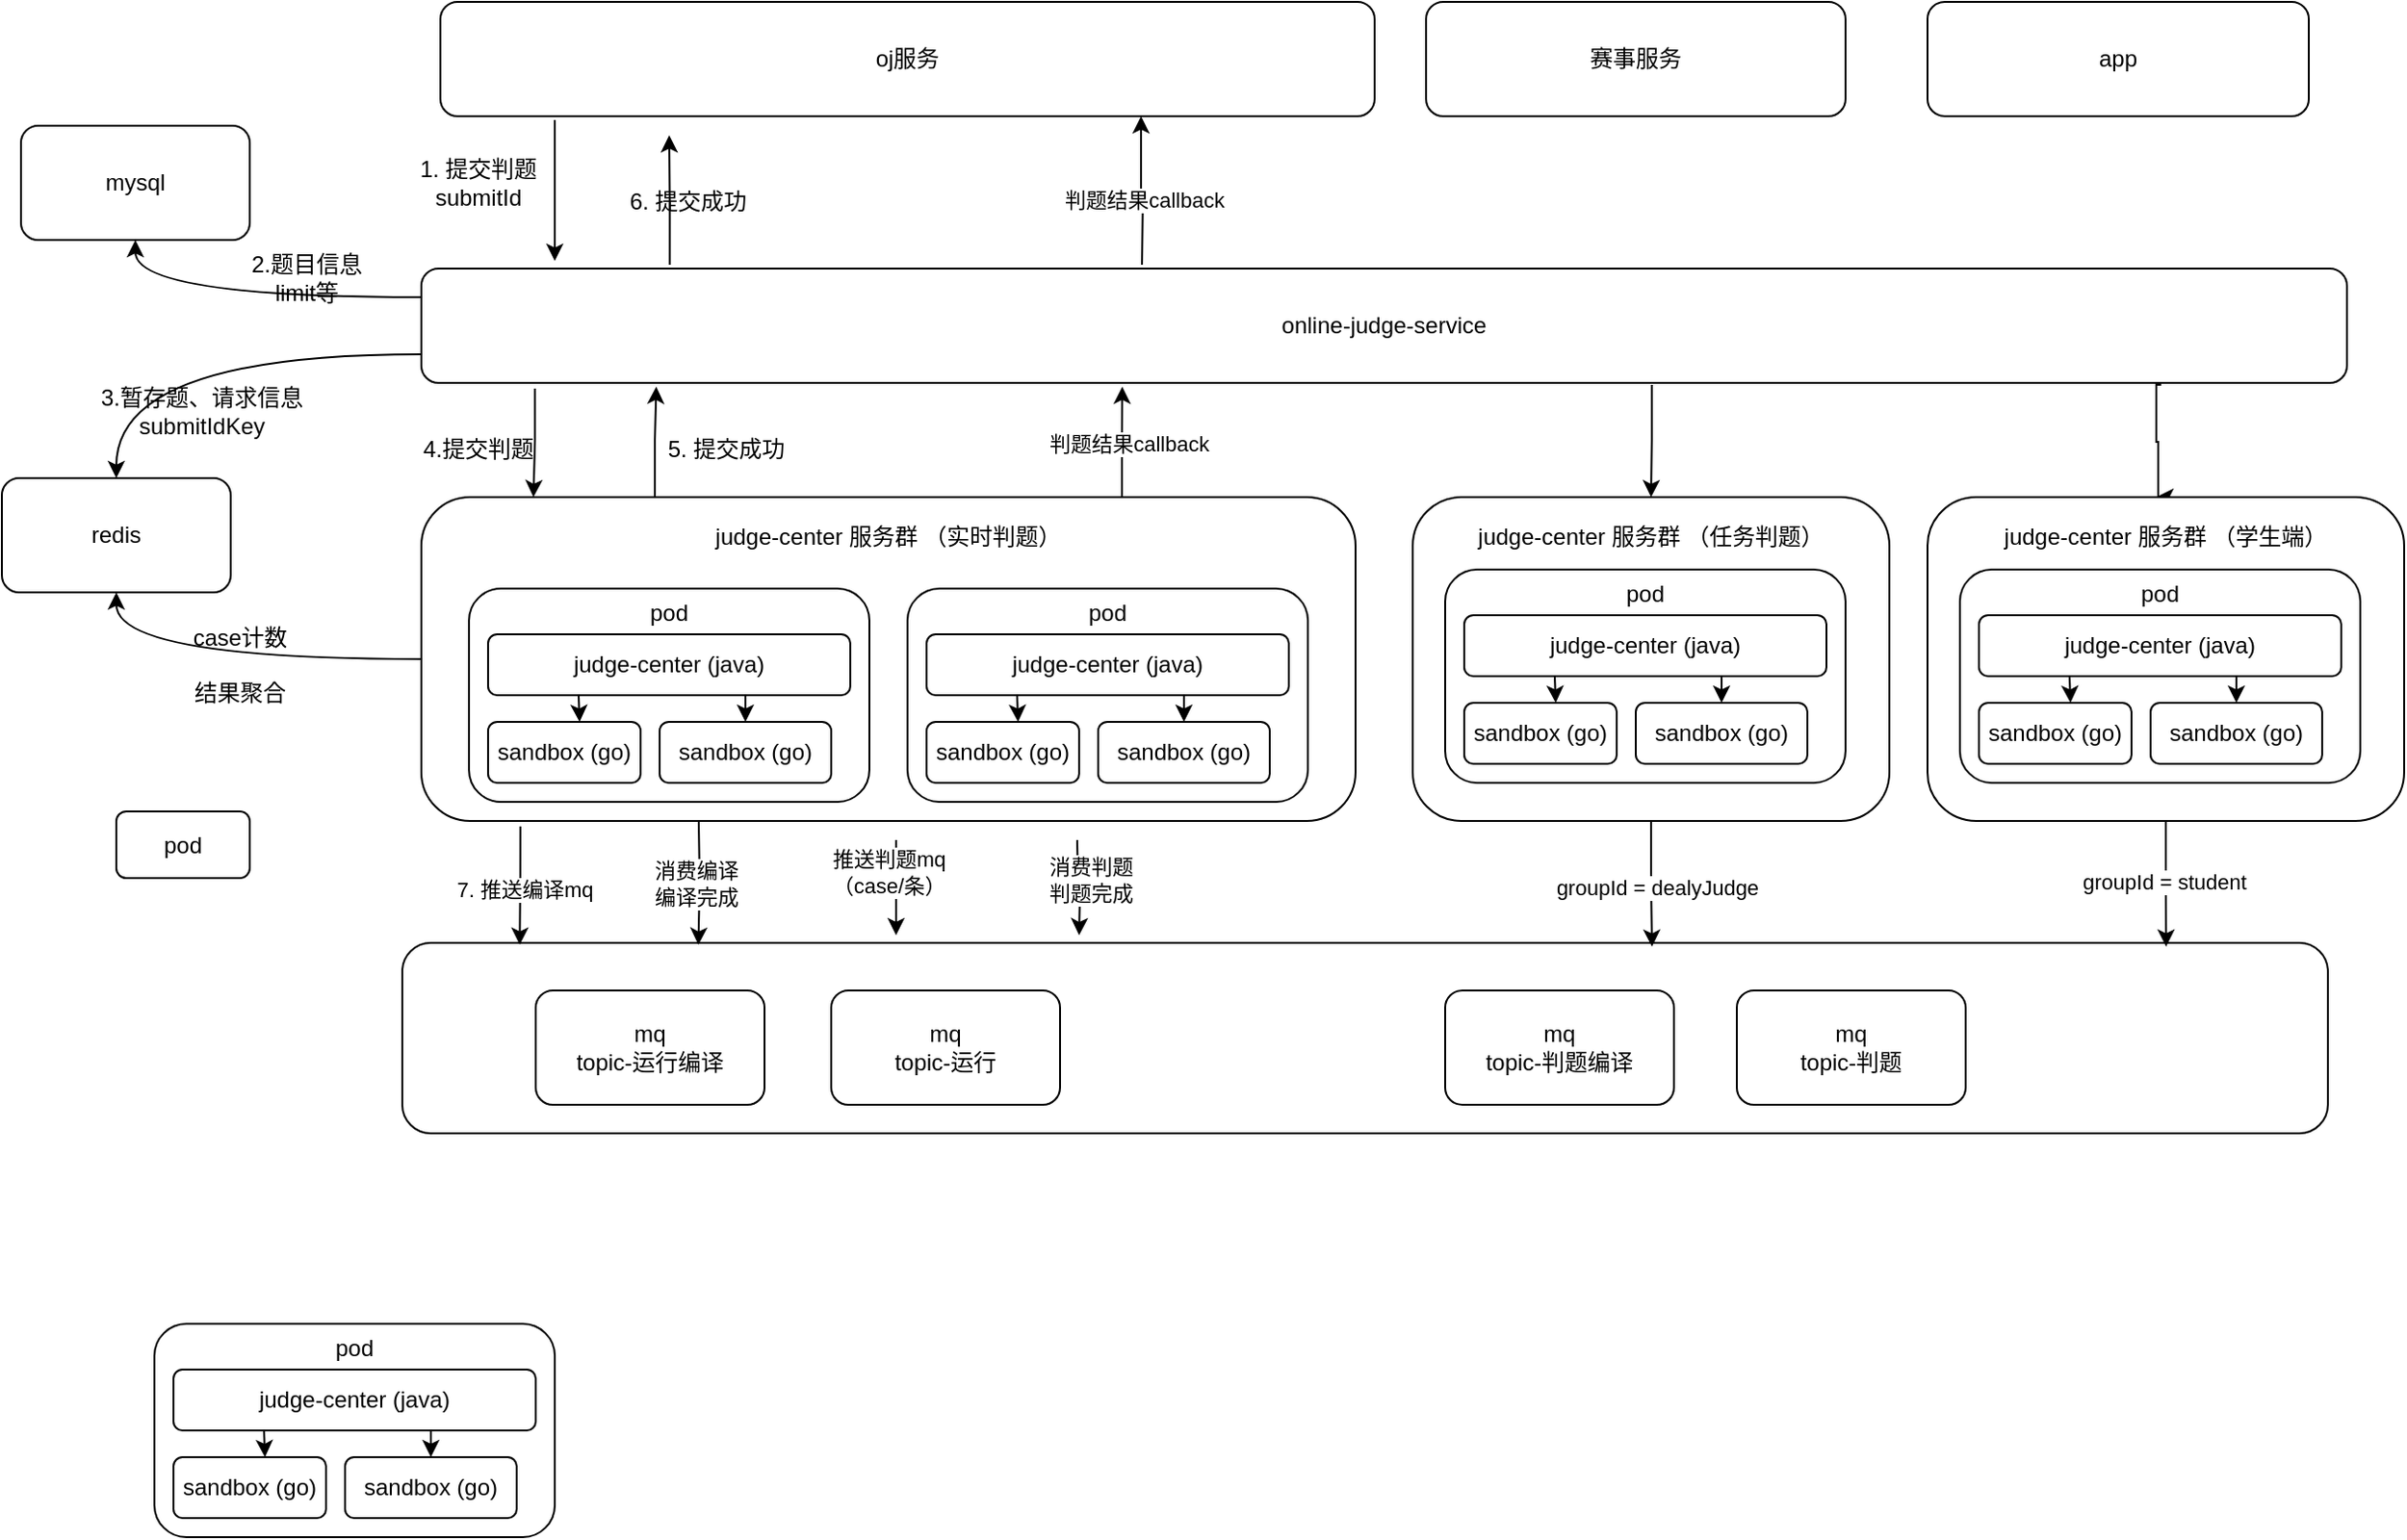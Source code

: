 <mxfile version="24.7.14">
  <diagram name="第 1 页" id="IYB_3KnUkmV5FH9QuN5l">
    <mxGraphModel dx="1434" dy="755" grid="1" gridSize="10" guides="1" tooltips="1" connect="1" arrows="1" fold="1" page="1" pageScale="1" pageWidth="827" pageHeight="1169" math="0" shadow="0">
      <root>
        <mxCell id="0" />
        <mxCell id="1" parent="0" />
        <mxCell id="oX1zahlx5rYVZvXtA2q4-13" value="" style="rounded=1;whiteSpace=wrap;html=1;" parent="1" vertex="1">
          <mxGeometry x="360" y="654" width="1010" height="100" as="geometry" />
        </mxCell>
        <mxCell id="oX1zahlx5rYVZvXtA2q4-1" value="oj服务" style="rounded=1;whiteSpace=wrap;html=1;" parent="1" vertex="1">
          <mxGeometry x="380" y="160" width="490" height="60" as="geometry" />
        </mxCell>
        <mxCell id="oX1zahlx5rYVZvXtA2q4-18" style="edgeStyle=orthogonalEdgeStyle;rounded=0;orthogonalLoop=1;jettySize=auto;html=1;exitX=0;exitY=0.25;exitDx=0;exitDy=0;entryX=0.5;entryY=1;entryDx=0;entryDy=0;curved=1;" parent="1" source="oX1zahlx5rYVZvXtA2q4-2" target="oX1zahlx5rYVZvXtA2q4-4" edge="1">
          <mxGeometry relative="1" as="geometry" />
        </mxCell>
        <mxCell id="oX1zahlx5rYVZvXtA2q4-19" style="edgeStyle=orthogonalEdgeStyle;rounded=0;orthogonalLoop=1;jettySize=auto;html=1;exitX=0;exitY=0.75;exitDx=0;exitDy=0;entryX=0.5;entryY=0;entryDx=0;entryDy=0;curved=1;" parent="1" source="oX1zahlx5rYVZvXtA2q4-2" target="oX1zahlx5rYVZvXtA2q4-5" edge="1">
          <mxGeometry relative="1" as="geometry" />
        </mxCell>
        <mxCell id="oX1zahlx5rYVZvXtA2q4-27" style="edgeStyle=orthogonalEdgeStyle;rounded=0;orthogonalLoop=1;jettySize=auto;html=1;exitX=0.129;exitY=-0.033;exitDx=0;exitDy=0;exitPerimeter=0;" parent="1" source="oX1zahlx5rYVZvXtA2q4-2" edge="1">
          <mxGeometry relative="1" as="geometry">
            <mxPoint x="500" y="230" as="targetPoint" />
          </mxGeometry>
        </mxCell>
        <mxCell id="jhO21iNm7kxq1k48zXee-12" style="edgeStyle=orthogonalEdgeStyle;rounded=0;orthogonalLoop=1;jettySize=auto;html=1;entryX=0.75;entryY=1;entryDx=0;entryDy=0;" edge="1" parent="1" target="oX1zahlx5rYVZvXtA2q4-1">
          <mxGeometry relative="1" as="geometry">
            <mxPoint x="748" y="298" as="sourcePoint" />
          </mxGeometry>
        </mxCell>
        <mxCell id="jhO21iNm7kxq1k48zXee-14" value="判题结果callback" style="edgeLabel;html=1;align=center;verticalAlign=middle;resizable=0;points=[];" vertex="1" connectable="0" parent="jhO21iNm7kxq1k48zXee-12">
          <mxGeometry x="-0.139" relative="1" as="geometry">
            <mxPoint as="offset" />
          </mxGeometry>
        </mxCell>
        <mxCell id="jhO21iNm7kxq1k48zXee-20" style="edgeStyle=orthogonalEdgeStyle;rounded=0;orthogonalLoop=1;jettySize=auto;html=1;exitX=0.639;exitY=1.017;exitDx=0;exitDy=0;exitPerimeter=0;" edge="1" parent="1" source="oX1zahlx5rYVZvXtA2q4-2" target="oX1zahlx5rYVZvXtA2q4-10">
          <mxGeometry relative="1" as="geometry" />
        </mxCell>
        <mxCell id="jhO21iNm7kxq1k48zXee-21" style="edgeStyle=orthogonalEdgeStyle;rounded=0;orthogonalLoop=1;jettySize=auto;html=1;exitX=0.908;exitY=1;exitDx=0;exitDy=0;exitPerimeter=0;" edge="1" parent="1">
          <mxGeometry relative="1" as="geometry">
            <mxPoint x="1282.08" y="360" as="sourcePoint" />
            <mxPoint x="1280" y="420" as="targetPoint" />
            <Array as="points">
              <mxPoint x="1282" y="361" />
              <mxPoint x="1280" y="361" />
              <mxPoint x="1280" y="391" />
              <mxPoint x="1281" y="391" />
            </Array>
          </mxGeometry>
        </mxCell>
        <mxCell id="oX1zahlx5rYVZvXtA2q4-2" value="online-judge-service" style="rounded=1;whiteSpace=wrap;html=1;" parent="1" vertex="1">
          <mxGeometry x="370" y="300" width="1010" height="60" as="geometry" />
        </mxCell>
        <mxCell id="jhO21iNm7kxq1k48zXee-4" style="edgeStyle=orthogonalEdgeStyle;rounded=0;orthogonalLoop=1;jettySize=auto;html=1;exitX=0;exitY=0.5;exitDx=0;exitDy=0;entryX=0.5;entryY=1;entryDx=0;entryDy=0;curved=1;" edge="1" parent="1" source="oX1zahlx5rYVZvXtA2q4-3" target="oX1zahlx5rYVZvXtA2q4-5">
          <mxGeometry relative="1" as="geometry" />
        </mxCell>
        <mxCell id="jhO21iNm7kxq1k48zXee-9" style="edgeStyle=orthogonalEdgeStyle;rounded=0;orthogonalLoop=1;jettySize=auto;html=1;" edge="1" parent="1">
          <mxGeometry relative="1" as="geometry">
            <mxPoint x="619" y="650" as="targetPoint" />
            <mxPoint x="619" y="600" as="sourcePoint" />
          </mxGeometry>
        </mxCell>
        <mxCell id="jhO21iNm7kxq1k48zXee-10" value="&lt;div&gt;推送判题mq&lt;/div&gt;&lt;div&gt;（case/条）&lt;/div&gt;" style="edgeLabel;html=1;align=center;verticalAlign=middle;resizable=0;points=[];" vertex="1" connectable="0" parent="jhO21iNm7kxq1k48zXee-9">
          <mxGeometry x="-0.32" y="-4" relative="1" as="geometry">
            <mxPoint as="offset" />
          </mxGeometry>
        </mxCell>
        <mxCell id="oX1zahlx5rYVZvXtA2q4-3" value="judge-center&lt;span style=&quot;background-color: initial;&quot;&gt;&amp;nbsp;服务群 （实时判题）&lt;/span&gt;&lt;div&gt;&lt;br&gt;&lt;/div&gt;&lt;div&gt;&lt;br&gt;&lt;div&gt;&lt;span style=&quot;background-color: initial;&quot;&gt;&lt;br&gt;&lt;/span&gt;&lt;/div&gt;&lt;div&gt;&lt;span style=&quot;background-color: initial;&quot;&gt;&lt;br&gt;&lt;/span&gt;&lt;/div&gt;&lt;div&gt;&lt;br&gt;&lt;/div&gt;&lt;div&gt;&lt;br&gt;&lt;/div&gt;&lt;div&gt;&lt;br&gt;&lt;/div&gt;&lt;div&gt;&lt;br&gt;&lt;/div&gt;&lt;div&gt;&lt;br&gt;&lt;/div&gt;&lt;/div&gt;" style="rounded=1;whiteSpace=wrap;html=1;" parent="1" vertex="1">
          <mxGeometry x="370" y="420" width="490" height="170" as="geometry" />
        </mxCell>
        <mxCell id="oX1zahlx5rYVZvXtA2q4-4" value="mysql" style="rounded=1;whiteSpace=wrap;html=1;" parent="1" vertex="1">
          <mxGeometry x="160" y="225" width="120" height="60" as="geometry" />
        </mxCell>
        <mxCell id="oX1zahlx5rYVZvXtA2q4-5" value="redis" style="rounded=1;whiteSpace=wrap;html=1;" parent="1" vertex="1">
          <mxGeometry x="150" y="410" width="120" height="60" as="geometry" />
        </mxCell>
        <mxCell id="oX1zahlx5rYVZvXtA2q4-7" value="&lt;div&gt;mq&lt;/div&gt;topic-运行编译" style="rounded=1;whiteSpace=wrap;html=1;" parent="1" vertex="1">
          <mxGeometry x="430" y="679" width="120" height="60" as="geometry" />
        </mxCell>
        <mxCell id="oX1zahlx5rYVZvXtA2q4-8" value="&lt;div&gt;mq&lt;/div&gt;topic-判题编译" style="rounded=1;whiteSpace=wrap;html=1;" parent="1" vertex="1">
          <mxGeometry x="907" y="679" width="120" height="60" as="geometry" />
        </mxCell>
        <mxCell id="oX1zahlx5rYVZvXtA2q4-9" value="&lt;div&gt;mq&lt;/div&gt;topic-运行" style="rounded=1;whiteSpace=wrap;html=1;" parent="1" vertex="1">
          <mxGeometry x="585" y="679" width="120" height="60" as="geometry" />
        </mxCell>
        <mxCell id="oX1zahlx5rYVZvXtA2q4-10" value="judge-center&lt;span style=&quot;background-color: initial;&quot;&gt;&amp;nbsp;服务群 （任务判题）&lt;/span&gt;&lt;div&gt;&lt;span style=&quot;background-color: initial;&quot;&gt;&lt;br&gt;&lt;/span&gt;&lt;/div&gt;&lt;div&gt;&lt;span style=&quot;background-color: initial;&quot;&gt;&lt;br&gt;&lt;/span&gt;&lt;/div&gt;&lt;div&gt;&lt;span style=&quot;background-color: initial;&quot;&gt;&lt;br&gt;&lt;/span&gt;&lt;/div&gt;&lt;div&gt;&lt;span style=&quot;background-color: initial;&quot;&gt;&lt;br&gt;&lt;/span&gt;&lt;/div&gt;&lt;div&gt;&lt;span style=&quot;background-color: initial;&quot;&gt;&lt;br&gt;&lt;/span&gt;&lt;/div&gt;&lt;div&gt;&lt;span style=&quot;background-color: initial;&quot;&gt;&lt;br&gt;&lt;/span&gt;&lt;/div&gt;&lt;div&gt;&lt;span style=&quot;background-color: initial;&quot;&gt;&lt;br&gt;&lt;/span&gt;&lt;/div&gt;&lt;div&gt;&lt;span style=&quot;background-color: initial;&quot;&gt;&lt;br&gt;&lt;/span&gt;&lt;/div&gt;&lt;div&gt;&lt;span style=&quot;background-color: initial;&quot;&gt;&lt;br&gt;&lt;/span&gt;&lt;/div&gt;" style="rounded=1;whiteSpace=wrap;html=1;" parent="1" vertex="1">
          <mxGeometry x="890" y="420" width="250" height="170" as="geometry" />
        </mxCell>
        <mxCell id="oX1zahlx5rYVZvXtA2q4-12" value="&lt;div&gt;mq&lt;/div&gt;topic-判题" style="rounded=1;whiteSpace=wrap;html=1;" parent="1" vertex="1">
          <mxGeometry x="1060" y="679" width="120" height="60" as="geometry" />
        </mxCell>
        <mxCell id="oX1zahlx5rYVZvXtA2q4-14" value="赛事服务" style="rounded=1;whiteSpace=wrap;html=1;" parent="1" vertex="1">
          <mxGeometry x="897" y="160" width="220" height="60" as="geometry" />
        </mxCell>
        <mxCell id="oX1zahlx5rYVZvXtA2q4-15" value="app" style="rounded=1;whiteSpace=wrap;html=1;" parent="1" vertex="1">
          <mxGeometry x="1160" y="160" width="200" height="60" as="geometry" />
        </mxCell>
        <mxCell id="oX1zahlx5rYVZvXtA2q4-16" style="edgeStyle=orthogonalEdgeStyle;rounded=0;orthogonalLoop=1;jettySize=auto;html=1;" parent="1" edge="1">
          <mxGeometry relative="1" as="geometry">
            <mxPoint x="440" y="222" as="sourcePoint" />
            <mxPoint x="440" y="296" as="targetPoint" />
          </mxGeometry>
        </mxCell>
        <mxCell id="oX1zahlx5rYVZvXtA2q4-17" value="1. 提交判题&lt;div&gt;submitId&lt;/div&gt;" style="text;html=1;align=center;verticalAlign=middle;whiteSpace=wrap;rounded=0;" parent="1" vertex="1">
          <mxGeometry x="360" y="240" width="80" height="30" as="geometry" />
        </mxCell>
        <mxCell id="oX1zahlx5rYVZvXtA2q4-20" value="2.题目信息&lt;div&gt;limit等&lt;/div&gt;" style="text;html=1;align=center;verticalAlign=middle;whiteSpace=wrap;rounded=0;" parent="1" vertex="1">
          <mxGeometry x="270" y="290" width="80" height="30" as="geometry" />
        </mxCell>
        <mxCell id="oX1zahlx5rYVZvXtA2q4-21" value="3.暂存题、请求信息&lt;br&gt;submitIdKey" style="text;html=1;align=center;verticalAlign=middle;whiteSpace=wrap;rounded=0;" parent="1" vertex="1">
          <mxGeometry x="200" y="360" width="110" height="30" as="geometry" />
        </mxCell>
        <mxCell id="oX1zahlx5rYVZvXtA2q4-22" style="edgeStyle=orthogonalEdgeStyle;rounded=0;orthogonalLoop=1;jettySize=auto;html=1;exitX=0.106;exitY=1.017;exitDx=0;exitDy=0;entryX=0.061;entryY=0.01;entryDx=0;entryDy=0;entryPerimeter=0;exitPerimeter=0;" parent="1" source="oX1zahlx5rYVZvXtA2q4-3" target="oX1zahlx5rYVZvXtA2q4-13" edge="1">
          <mxGeometry relative="1" as="geometry" />
        </mxCell>
        <mxCell id="oX1zahlx5rYVZvXtA2q4-29" value="7. 推送编译mq" style="edgeLabel;html=1;align=center;verticalAlign=middle;resizable=0;points=[];" parent="oX1zahlx5rYVZvXtA2q4-22" vertex="1" connectable="0">
          <mxGeometry x="0.055" y="2" relative="1" as="geometry">
            <mxPoint as="offset" />
          </mxGeometry>
        </mxCell>
        <mxCell id="oX1zahlx5rYVZvXtA2q4-23" value="4.提交判题" style="text;html=1;align=center;verticalAlign=middle;whiteSpace=wrap;rounded=0;" parent="1" vertex="1">
          <mxGeometry x="360" y="380" width="80" height="30" as="geometry" />
        </mxCell>
        <mxCell id="oX1zahlx5rYVZvXtA2q4-24" style="edgeStyle=orthogonalEdgeStyle;rounded=0;orthogonalLoop=1;jettySize=auto;html=1;exitX=0.059;exitY=1.05;exitDx=0;exitDy=0;entryX=0.12;entryY=0;entryDx=0;entryDy=0;entryPerimeter=0;exitPerimeter=0;" parent="1" source="oX1zahlx5rYVZvXtA2q4-2" target="oX1zahlx5rYVZvXtA2q4-3" edge="1">
          <mxGeometry relative="1" as="geometry" />
        </mxCell>
        <mxCell id="oX1zahlx5rYVZvXtA2q4-25" style="edgeStyle=orthogonalEdgeStyle;rounded=0;orthogonalLoop=1;jettySize=auto;html=1;exitX=0.25;exitY=0;exitDx=0;exitDy=0;entryX=0.122;entryY=1.033;entryDx=0;entryDy=0;entryPerimeter=0;" parent="1" source="oX1zahlx5rYVZvXtA2q4-3" target="oX1zahlx5rYVZvXtA2q4-2" edge="1">
          <mxGeometry relative="1" as="geometry" />
        </mxCell>
        <mxCell id="oX1zahlx5rYVZvXtA2q4-26" value="5. 提交成功" style="text;html=1;align=center;verticalAlign=middle;whiteSpace=wrap;rounded=0;" parent="1" vertex="1">
          <mxGeometry x="490" y="380" width="80" height="30" as="geometry" />
        </mxCell>
        <mxCell id="oX1zahlx5rYVZvXtA2q4-28" value="6. 提交成功" style="text;html=1;align=center;verticalAlign=middle;whiteSpace=wrap;rounded=0;" parent="1" vertex="1">
          <mxGeometry x="470" y="250" width="80" height="30" as="geometry" />
        </mxCell>
        <mxCell id="oX1zahlx5rYVZvXtA2q4-30" style="edgeStyle=orthogonalEdgeStyle;rounded=0;orthogonalLoop=1;jettySize=auto;html=1;exitX=0.25;exitY=1;exitDx=0;exitDy=0;entryX=0.131;entryY=0.01;entryDx=0;entryDy=0;entryPerimeter=0;" parent="1" edge="1">
          <mxGeometry relative="1" as="geometry">
            <mxPoint x="515.5" y="590" as="sourcePoint" />
            <mxPoint x="515.31" y="655" as="targetPoint" />
          </mxGeometry>
        </mxCell>
        <mxCell id="oX1zahlx5rYVZvXtA2q4-31" value="消费编译&lt;div&gt;编译完成&lt;/div&gt;" style="edgeLabel;html=1;align=center;verticalAlign=middle;resizable=0;points=[];" parent="oX1zahlx5rYVZvXtA2q4-30" vertex="1" connectable="0">
          <mxGeometry x="-0.008" y="-2" relative="1" as="geometry">
            <mxPoint as="offset" />
          </mxGeometry>
        </mxCell>
        <mxCell id="oX1zahlx5rYVZvXtA2q4-32" value="pod" style="rounded=1;whiteSpace=wrap;html=1;" parent="1" vertex="1">
          <mxGeometry x="210" y="585" width="70" height="35" as="geometry" />
        </mxCell>
        <mxCell id="oX1zahlx5rYVZvXtA2q4-57" style="edgeStyle=orthogonalEdgeStyle;rounded=0;orthogonalLoop=1;jettySize=auto;html=1;exitX=0.5;exitY=1;exitDx=0;exitDy=0;entryX=0;entryY=0;entryDx=0;entryDy=0;" parent="1" edge="1">
          <mxGeometry relative="1" as="geometry">
            <mxPoint x="453.75" y="516" as="sourcePoint" />
          </mxGeometry>
        </mxCell>
        <mxCell id="oX1zahlx5rYVZvXtA2q4-48" style="edgeStyle=orthogonalEdgeStyle;rounded=0;orthogonalLoop=1;jettySize=auto;html=1;exitX=0.5;exitY=1;exitDx=0;exitDy=0;entryX=0.5;entryY=0;entryDx=0;entryDy=0;" parent="1" edge="1">
          <mxGeometry relative="1" as="geometry">
            <mxPoint x="615" y="516" as="sourcePoint" />
          </mxGeometry>
        </mxCell>
        <mxCell id="oX1zahlx5rYVZvXtA2q4-58" value="&lt;div&gt;&lt;span style=&quot;background-color: initial;&quot;&gt;pod&lt;/span&gt;&lt;br&gt;&lt;/div&gt;&lt;div&gt;&lt;span style=&quot;background-color: initial;&quot;&gt;&lt;br&gt;&lt;/span&gt;&lt;/div&gt;&lt;div&gt;&lt;span style=&quot;background-color: initial;&quot;&gt;&lt;br&gt;&lt;/span&gt;&lt;/div&gt;&lt;div&gt;&lt;span style=&quot;background-color: initial;&quot;&gt;&lt;br&gt;&lt;/span&gt;&lt;/div&gt;&lt;div&gt;&lt;span style=&quot;background-color: initial;&quot;&gt;&lt;br&gt;&lt;/span&gt;&lt;/div&gt;&lt;div&gt;&lt;span style=&quot;background-color: initial;&quot;&gt;&lt;br&gt;&lt;/span&gt;&lt;/div&gt;&lt;div&gt;&lt;span style=&quot;background-color: initial;&quot;&gt;&lt;br&gt;&lt;/span&gt;&lt;/div&gt;" style="rounded=1;whiteSpace=wrap;html=1;" parent="1" vertex="1">
          <mxGeometry x="395" y="468" width="210" height="112" as="geometry" />
        </mxCell>
        <mxCell id="oX1zahlx5rYVZvXtA2q4-64" style="edgeStyle=orthogonalEdgeStyle;rounded=0;orthogonalLoop=1;jettySize=auto;html=1;exitX=0.75;exitY=1;exitDx=0;exitDy=0;entryX=0.5;entryY=0;entryDx=0;entryDy=0;" parent="1" source="oX1zahlx5rYVZvXtA2q4-60" target="oX1zahlx5rYVZvXtA2q4-62" edge="1">
          <mxGeometry relative="1" as="geometry" />
        </mxCell>
        <mxCell id="oX1zahlx5rYVZvXtA2q4-60" value="judge-center (java)" style="rounded=1;whiteSpace=wrap;html=1;" parent="1" vertex="1">
          <mxGeometry x="405" y="492" width="190" height="32" as="geometry" />
        </mxCell>
        <mxCell id="oX1zahlx5rYVZvXtA2q4-61" value="sandbox (go)" style="rounded=1;whiteSpace=wrap;html=1;" parent="1" vertex="1">
          <mxGeometry x="405" y="538" width="80" height="32" as="geometry" />
        </mxCell>
        <mxCell id="oX1zahlx5rYVZvXtA2q4-62" value="sandbox (go)" style="rounded=1;whiteSpace=wrap;html=1;" parent="1" vertex="1">
          <mxGeometry x="495" y="538" width="90" height="32" as="geometry" />
        </mxCell>
        <mxCell id="oX1zahlx5rYVZvXtA2q4-63" style="edgeStyle=orthogonalEdgeStyle;rounded=0;orthogonalLoop=1;jettySize=auto;html=1;exitX=0.25;exitY=1;exitDx=0;exitDy=0;entryX=0.6;entryY=0;entryDx=0;entryDy=0;entryPerimeter=0;" parent="1" source="oX1zahlx5rYVZvXtA2q4-60" target="oX1zahlx5rYVZvXtA2q4-61" edge="1">
          <mxGeometry relative="1" as="geometry" />
        </mxCell>
        <mxCell id="oX1zahlx5rYVZvXtA2q4-71" value="&lt;div&gt;&lt;span style=&quot;background-color: initial;&quot;&gt;pod&lt;/span&gt;&lt;br&gt;&lt;/div&gt;&lt;div&gt;&lt;span style=&quot;background-color: initial;&quot;&gt;&lt;br&gt;&lt;/span&gt;&lt;/div&gt;&lt;div&gt;&lt;span style=&quot;background-color: initial;&quot;&gt;&lt;br&gt;&lt;/span&gt;&lt;/div&gt;&lt;div&gt;&lt;span style=&quot;background-color: initial;&quot;&gt;&lt;br&gt;&lt;/span&gt;&lt;/div&gt;&lt;div&gt;&lt;span style=&quot;background-color: initial;&quot;&gt;&lt;br&gt;&lt;/span&gt;&lt;/div&gt;&lt;div&gt;&lt;span style=&quot;background-color: initial;&quot;&gt;&lt;br&gt;&lt;/span&gt;&lt;/div&gt;&lt;div&gt;&lt;span style=&quot;background-color: initial;&quot;&gt;&lt;br&gt;&lt;/span&gt;&lt;/div&gt;" style="rounded=1;whiteSpace=wrap;html=1;" parent="1" vertex="1">
          <mxGeometry x="230" y="854" width="210" height="112" as="geometry" />
        </mxCell>
        <mxCell id="oX1zahlx5rYVZvXtA2q4-72" style="edgeStyle=orthogonalEdgeStyle;rounded=0;orthogonalLoop=1;jettySize=auto;html=1;exitX=0.75;exitY=1;exitDx=0;exitDy=0;entryX=0.5;entryY=0;entryDx=0;entryDy=0;" parent="1" source="oX1zahlx5rYVZvXtA2q4-73" target="oX1zahlx5rYVZvXtA2q4-75" edge="1">
          <mxGeometry relative="1" as="geometry" />
        </mxCell>
        <mxCell id="oX1zahlx5rYVZvXtA2q4-73" value="judge-center (java)" style="rounded=1;whiteSpace=wrap;html=1;" parent="1" vertex="1">
          <mxGeometry x="240" y="878" width="190" height="32" as="geometry" />
        </mxCell>
        <mxCell id="oX1zahlx5rYVZvXtA2q4-74" value="sandbox (go)" style="rounded=1;whiteSpace=wrap;html=1;" parent="1" vertex="1">
          <mxGeometry x="240" y="924" width="80" height="32" as="geometry" />
        </mxCell>
        <mxCell id="oX1zahlx5rYVZvXtA2q4-75" value="sandbox (go)" style="rounded=1;whiteSpace=wrap;html=1;" parent="1" vertex="1">
          <mxGeometry x="330" y="924" width="90" height="32" as="geometry" />
        </mxCell>
        <mxCell id="oX1zahlx5rYVZvXtA2q4-76" style="edgeStyle=orthogonalEdgeStyle;rounded=0;orthogonalLoop=1;jettySize=auto;html=1;exitX=0.25;exitY=1;exitDx=0;exitDy=0;entryX=0.6;entryY=0;entryDx=0;entryDy=0;entryPerimeter=0;" parent="1" source="oX1zahlx5rYVZvXtA2q4-73" target="oX1zahlx5rYVZvXtA2q4-74" edge="1">
          <mxGeometry relative="1" as="geometry" />
        </mxCell>
        <mxCell id="oX1zahlx5rYVZvXtA2q4-83" value="&lt;div&gt;&lt;span style=&quot;background-color: initial;&quot;&gt;pod&lt;/span&gt;&lt;br&gt;&lt;/div&gt;&lt;div&gt;&lt;span style=&quot;background-color: initial;&quot;&gt;&lt;br&gt;&lt;/span&gt;&lt;/div&gt;&lt;div&gt;&lt;span style=&quot;background-color: initial;&quot;&gt;&lt;br&gt;&lt;/span&gt;&lt;/div&gt;&lt;div&gt;&lt;span style=&quot;background-color: initial;&quot;&gt;&lt;br&gt;&lt;/span&gt;&lt;/div&gt;&lt;div&gt;&lt;span style=&quot;background-color: initial;&quot;&gt;&lt;br&gt;&lt;/span&gt;&lt;/div&gt;&lt;div&gt;&lt;span style=&quot;background-color: initial;&quot;&gt;&lt;br&gt;&lt;/span&gt;&lt;/div&gt;&lt;div&gt;&lt;span style=&quot;background-color: initial;&quot;&gt;&lt;br&gt;&lt;/span&gt;&lt;/div&gt;" style="rounded=1;whiteSpace=wrap;html=1;" parent="1" vertex="1">
          <mxGeometry x="625" y="468" width="210" height="112" as="geometry" />
        </mxCell>
        <mxCell id="oX1zahlx5rYVZvXtA2q4-84" style="edgeStyle=orthogonalEdgeStyle;rounded=0;orthogonalLoop=1;jettySize=auto;html=1;exitX=0.75;exitY=1;exitDx=0;exitDy=0;entryX=0.5;entryY=0;entryDx=0;entryDy=0;" parent="1" source="oX1zahlx5rYVZvXtA2q4-85" target="oX1zahlx5rYVZvXtA2q4-87" edge="1">
          <mxGeometry relative="1" as="geometry" />
        </mxCell>
        <mxCell id="oX1zahlx5rYVZvXtA2q4-85" value="judge-center (java)" style="rounded=1;whiteSpace=wrap;html=1;" parent="1" vertex="1">
          <mxGeometry x="635" y="492" width="190" height="32" as="geometry" />
        </mxCell>
        <mxCell id="oX1zahlx5rYVZvXtA2q4-86" value="sandbox (go)" style="rounded=1;whiteSpace=wrap;html=1;" parent="1" vertex="1">
          <mxGeometry x="635" y="538" width="80" height="32" as="geometry" />
        </mxCell>
        <mxCell id="oX1zahlx5rYVZvXtA2q4-87" value="sandbox (go)" style="rounded=1;whiteSpace=wrap;html=1;" parent="1" vertex="1">
          <mxGeometry x="725" y="538" width="90" height="32" as="geometry" />
        </mxCell>
        <mxCell id="oX1zahlx5rYVZvXtA2q4-88" style="edgeStyle=orthogonalEdgeStyle;rounded=0;orthogonalLoop=1;jettySize=auto;html=1;exitX=0.25;exitY=1;exitDx=0;exitDy=0;entryX=0.6;entryY=0;entryDx=0;entryDy=0;entryPerimeter=0;" parent="1" source="oX1zahlx5rYVZvXtA2q4-85" target="oX1zahlx5rYVZvXtA2q4-86" edge="1">
          <mxGeometry relative="1" as="geometry" />
        </mxCell>
        <mxCell id="oX1zahlx5rYVZvXtA2q4-101" value="&lt;div&gt;&lt;span style=&quot;background-color: initial;&quot;&gt;pod&lt;/span&gt;&lt;br&gt;&lt;/div&gt;&lt;div&gt;&lt;span style=&quot;background-color: initial;&quot;&gt;&lt;br&gt;&lt;/span&gt;&lt;/div&gt;&lt;div&gt;&lt;span style=&quot;background-color: initial;&quot;&gt;&lt;br&gt;&lt;/span&gt;&lt;/div&gt;&lt;div&gt;&lt;span style=&quot;background-color: initial;&quot;&gt;&lt;br&gt;&lt;/span&gt;&lt;/div&gt;&lt;div&gt;&lt;span style=&quot;background-color: initial;&quot;&gt;&lt;br&gt;&lt;/span&gt;&lt;/div&gt;&lt;div&gt;&lt;span style=&quot;background-color: initial;&quot;&gt;&lt;br&gt;&lt;/span&gt;&lt;/div&gt;&lt;div&gt;&lt;span style=&quot;background-color: initial;&quot;&gt;&lt;br&gt;&lt;/span&gt;&lt;/div&gt;" style="rounded=1;whiteSpace=wrap;html=1;" parent="1" vertex="1">
          <mxGeometry x="907" y="458" width="210" height="112" as="geometry" />
        </mxCell>
        <mxCell id="oX1zahlx5rYVZvXtA2q4-102" style="edgeStyle=orthogonalEdgeStyle;rounded=0;orthogonalLoop=1;jettySize=auto;html=1;exitX=0.75;exitY=1;exitDx=0;exitDy=0;entryX=0.5;entryY=0;entryDx=0;entryDy=0;" parent="1" source="oX1zahlx5rYVZvXtA2q4-103" target="oX1zahlx5rYVZvXtA2q4-105" edge="1">
          <mxGeometry relative="1" as="geometry" />
        </mxCell>
        <mxCell id="oX1zahlx5rYVZvXtA2q4-103" value="judge-center (java)" style="rounded=1;whiteSpace=wrap;html=1;" parent="1" vertex="1">
          <mxGeometry x="917" y="482" width="190" height="32" as="geometry" />
        </mxCell>
        <mxCell id="oX1zahlx5rYVZvXtA2q4-104" value="sandbox (go)" style="rounded=1;whiteSpace=wrap;html=1;" parent="1" vertex="1">
          <mxGeometry x="917" y="528" width="80" height="32" as="geometry" />
        </mxCell>
        <mxCell id="oX1zahlx5rYVZvXtA2q4-105" value="sandbox (go)" style="rounded=1;whiteSpace=wrap;html=1;" parent="1" vertex="1">
          <mxGeometry x="1007" y="528" width="90" height="32" as="geometry" />
        </mxCell>
        <mxCell id="oX1zahlx5rYVZvXtA2q4-106" style="edgeStyle=orthogonalEdgeStyle;rounded=0;orthogonalLoop=1;jettySize=auto;html=1;exitX=0.25;exitY=1;exitDx=0;exitDy=0;entryX=0.6;entryY=0;entryDx=0;entryDy=0;entryPerimeter=0;" parent="1" source="oX1zahlx5rYVZvXtA2q4-103" target="oX1zahlx5rYVZvXtA2q4-104" edge="1">
          <mxGeometry relative="1" as="geometry" />
        </mxCell>
        <mxCell id="oX1zahlx5rYVZvXtA2q4-108" value="&lt;div&gt;&lt;div&gt;judge-center&lt;span style=&quot;background-color: initial;&quot;&gt;&amp;nbsp;服务群 （学生端）&lt;/span&gt;&lt;br&gt;&lt;/div&gt;&lt;/div&gt;&lt;div&gt;&lt;span style=&quot;background-color: initial;&quot;&gt;&lt;br&gt;&lt;/span&gt;&lt;/div&gt;&lt;div&gt;&lt;span style=&quot;background-color: initial;&quot;&gt;&lt;br&gt;&lt;/span&gt;&lt;/div&gt;&lt;div&gt;&lt;span style=&quot;background-color: initial;&quot;&gt;&lt;br&gt;&lt;/span&gt;&lt;/div&gt;&lt;div&gt;&lt;span style=&quot;background-color: initial;&quot;&gt;&lt;br&gt;&lt;/span&gt;&lt;/div&gt;&lt;div&gt;&lt;span style=&quot;background-color: initial;&quot;&gt;&lt;br&gt;&lt;/span&gt;&lt;/div&gt;&lt;div&gt;&lt;span style=&quot;background-color: initial;&quot;&gt;&lt;br&gt;&lt;/span&gt;&lt;/div&gt;&lt;div&gt;&lt;span style=&quot;background-color: initial;&quot;&gt;&lt;br&gt;&lt;/span&gt;&lt;/div&gt;&lt;div&gt;&lt;span style=&quot;background-color: initial;&quot;&gt;&lt;br&gt;&lt;/span&gt;&lt;/div&gt;&lt;div&gt;&lt;span style=&quot;background-color: initial;&quot;&gt;&lt;br&gt;&lt;/span&gt;&lt;/div&gt;" style="rounded=1;whiteSpace=wrap;html=1;" parent="1" vertex="1">
          <mxGeometry x="1160" y="420" width="250" height="170" as="geometry" />
        </mxCell>
        <mxCell id="oX1zahlx5rYVZvXtA2q4-109" value="&lt;div&gt;&lt;span style=&quot;background-color: initial;&quot;&gt;pod&lt;/span&gt;&lt;br&gt;&lt;/div&gt;&lt;div&gt;&lt;span style=&quot;background-color: initial;&quot;&gt;&lt;br&gt;&lt;/span&gt;&lt;/div&gt;&lt;div&gt;&lt;span style=&quot;background-color: initial;&quot;&gt;&lt;br&gt;&lt;/span&gt;&lt;/div&gt;&lt;div&gt;&lt;span style=&quot;background-color: initial;&quot;&gt;&lt;br&gt;&lt;/span&gt;&lt;/div&gt;&lt;div&gt;&lt;span style=&quot;background-color: initial;&quot;&gt;&lt;br&gt;&lt;/span&gt;&lt;/div&gt;&lt;div&gt;&lt;span style=&quot;background-color: initial;&quot;&gt;&lt;br&gt;&lt;/span&gt;&lt;/div&gt;&lt;div&gt;&lt;span style=&quot;background-color: initial;&quot;&gt;&lt;br&gt;&lt;/span&gt;&lt;/div&gt;" style="rounded=1;whiteSpace=wrap;html=1;" parent="1" vertex="1">
          <mxGeometry x="1177" y="458" width="210" height="112" as="geometry" />
        </mxCell>
        <mxCell id="oX1zahlx5rYVZvXtA2q4-110" style="edgeStyle=orthogonalEdgeStyle;rounded=0;orthogonalLoop=1;jettySize=auto;html=1;exitX=0.75;exitY=1;exitDx=0;exitDy=0;entryX=0.5;entryY=0;entryDx=0;entryDy=0;" parent="1" source="oX1zahlx5rYVZvXtA2q4-111" target="oX1zahlx5rYVZvXtA2q4-113" edge="1">
          <mxGeometry relative="1" as="geometry" />
        </mxCell>
        <mxCell id="oX1zahlx5rYVZvXtA2q4-111" value="judge-center (java)" style="rounded=1;whiteSpace=wrap;html=1;" parent="1" vertex="1">
          <mxGeometry x="1187" y="482" width="190" height="32" as="geometry" />
        </mxCell>
        <mxCell id="oX1zahlx5rYVZvXtA2q4-112" value="sandbox (go)" style="rounded=1;whiteSpace=wrap;html=1;" parent="1" vertex="1">
          <mxGeometry x="1187" y="528" width="80" height="32" as="geometry" />
        </mxCell>
        <mxCell id="oX1zahlx5rYVZvXtA2q4-113" value="sandbox (go)" style="rounded=1;whiteSpace=wrap;html=1;" parent="1" vertex="1">
          <mxGeometry x="1277" y="528" width="90" height="32" as="geometry" />
        </mxCell>
        <mxCell id="oX1zahlx5rYVZvXtA2q4-114" style="edgeStyle=orthogonalEdgeStyle;rounded=0;orthogonalLoop=1;jettySize=auto;html=1;exitX=0.25;exitY=1;exitDx=0;exitDy=0;entryX=0.6;entryY=0;entryDx=0;entryDy=0;entryPerimeter=0;" parent="1" source="oX1zahlx5rYVZvXtA2q4-111" target="oX1zahlx5rYVZvXtA2q4-112" edge="1">
          <mxGeometry relative="1" as="geometry" />
        </mxCell>
        <mxCell id="jhO21iNm7kxq1k48zXee-1" style="edgeStyle=orthogonalEdgeStyle;rounded=0;orthogonalLoop=1;jettySize=auto;html=1;" edge="1" parent="1">
          <mxGeometry relative="1" as="geometry">
            <mxPoint x="714" y="600" as="sourcePoint" />
            <mxPoint x="715" y="650" as="targetPoint" />
          </mxGeometry>
        </mxCell>
        <mxCell id="jhO21iNm7kxq1k48zXee-3" value="消费判题&lt;div&gt;判题完成&lt;/div&gt;" style="edgeLabel;html=1;align=center;verticalAlign=middle;resizable=0;points=[];" vertex="1" connectable="0" parent="jhO21iNm7kxq1k48zXee-1">
          <mxGeometry x="-0.124" y="3" relative="1" as="geometry">
            <mxPoint x="3" y="-2" as="offset" />
          </mxGeometry>
        </mxCell>
        <mxCell id="jhO21iNm7kxq1k48zXee-7" value="case计数&lt;div style=&quot;font-size: 11px; text-wrap: nowrap;&quot;&gt;&lt;span style=&quot;font-size: 12px; text-wrap: wrap;&quot;&gt;&lt;br&gt;&lt;/span&gt;&lt;/div&gt;&lt;div style=&quot;font-size: 11px; text-wrap: nowrap;&quot;&gt;&lt;span style=&quot;font-size: 12px; text-wrap: wrap;&quot;&gt;结果聚合&lt;/span&gt;&lt;/div&gt;" style="text;html=1;align=center;verticalAlign=middle;whiteSpace=wrap;rounded=0;" vertex="1" parent="1">
          <mxGeometry x="220" y="486" width="110" height="44" as="geometry" />
        </mxCell>
        <mxCell id="jhO21iNm7kxq1k48zXee-11" style="edgeStyle=orthogonalEdgeStyle;rounded=0;orthogonalLoop=1;jettySize=auto;html=1;exitX=0.75;exitY=0;exitDx=0;exitDy=0;entryX=0.364;entryY=1.033;entryDx=0;entryDy=0;entryPerimeter=0;" edge="1" parent="1" source="oX1zahlx5rYVZvXtA2q4-3" target="oX1zahlx5rYVZvXtA2q4-2">
          <mxGeometry relative="1" as="geometry" />
        </mxCell>
        <mxCell id="jhO21iNm7kxq1k48zXee-13" value="判题结果callback" style="edgeLabel;html=1;align=center;verticalAlign=middle;resizable=0;points=[];" vertex="1" connectable="0" parent="jhO21iNm7kxq1k48zXee-11">
          <mxGeometry x="-0.071" y="-2" relative="1" as="geometry">
            <mxPoint x="1" y="-1" as="offset" />
          </mxGeometry>
        </mxCell>
        <mxCell id="jhO21iNm7kxq1k48zXee-15" style="edgeStyle=orthogonalEdgeStyle;rounded=0;orthogonalLoop=1;jettySize=auto;html=1;exitX=0.5;exitY=1;exitDx=0;exitDy=0;entryX=0.649;entryY=0.02;entryDx=0;entryDy=0;entryPerimeter=0;" edge="1" parent="1" source="oX1zahlx5rYVZvXtA2q4-10" target="oX1zahlx5rYVZvXtA2q4-13">
          <mxGeometry relative="1" as="geometry" />
        </mxCell>
        <mxCell id="jhO21iNm7kxq1k48zXee-16" value="groupId = dealyJudge" style="edgeLabel;html=1;align=center;verticalAlign=middle;resizable=0;points=[];" vertex="1" connectable="0" parent="jhO21iNm7kxq1k48zXee-15">
          <mxGeometry x="0.068" y="2" relative="1" as="geometry">
            <mxPoint as="offset" />
          </mxGeometry>
        </mxCell>
        <mxCell id="jhO21iNm7kxq1k48zXee-17" style="edgeStyle=orthogonalEdgeStyle;rounded=0;orthogonalLoop=1;jettySize=auto;html=1;exitX=0.5;exitY=1;exitDx=0;exitDy=0;entryX=0.916;entryY=0.02;entryDx=0;entryDy=0;entryPerimeter=0;" edge="1" parent="1" source="oX1zahlx5rYVZvXtA2q4-108" target="oX1zahlx5rYVZvXtA2q4-13">
          <mxGeometry relative="1" as="geometry" />
        </mxCell>
        <mxCell id="jhO21iNm7kxq1k48zXee-18" value="groupId = student" style="edgeLabel;html=1;align=center;verticalAlign=middle;resizable=0;points=[];" vertex="1" connectable="0" parent="jhO21iNm7kxq1k48zXee-17">
          <mxGeometry x="-0.033" y="-1" relative="1" as="geometry">
            <mxPoint as="offset" />
          </mxGeometry>
        </mxCell>
      </root>
    </mxGraphModel>
  </diagram>
</mxfile>
